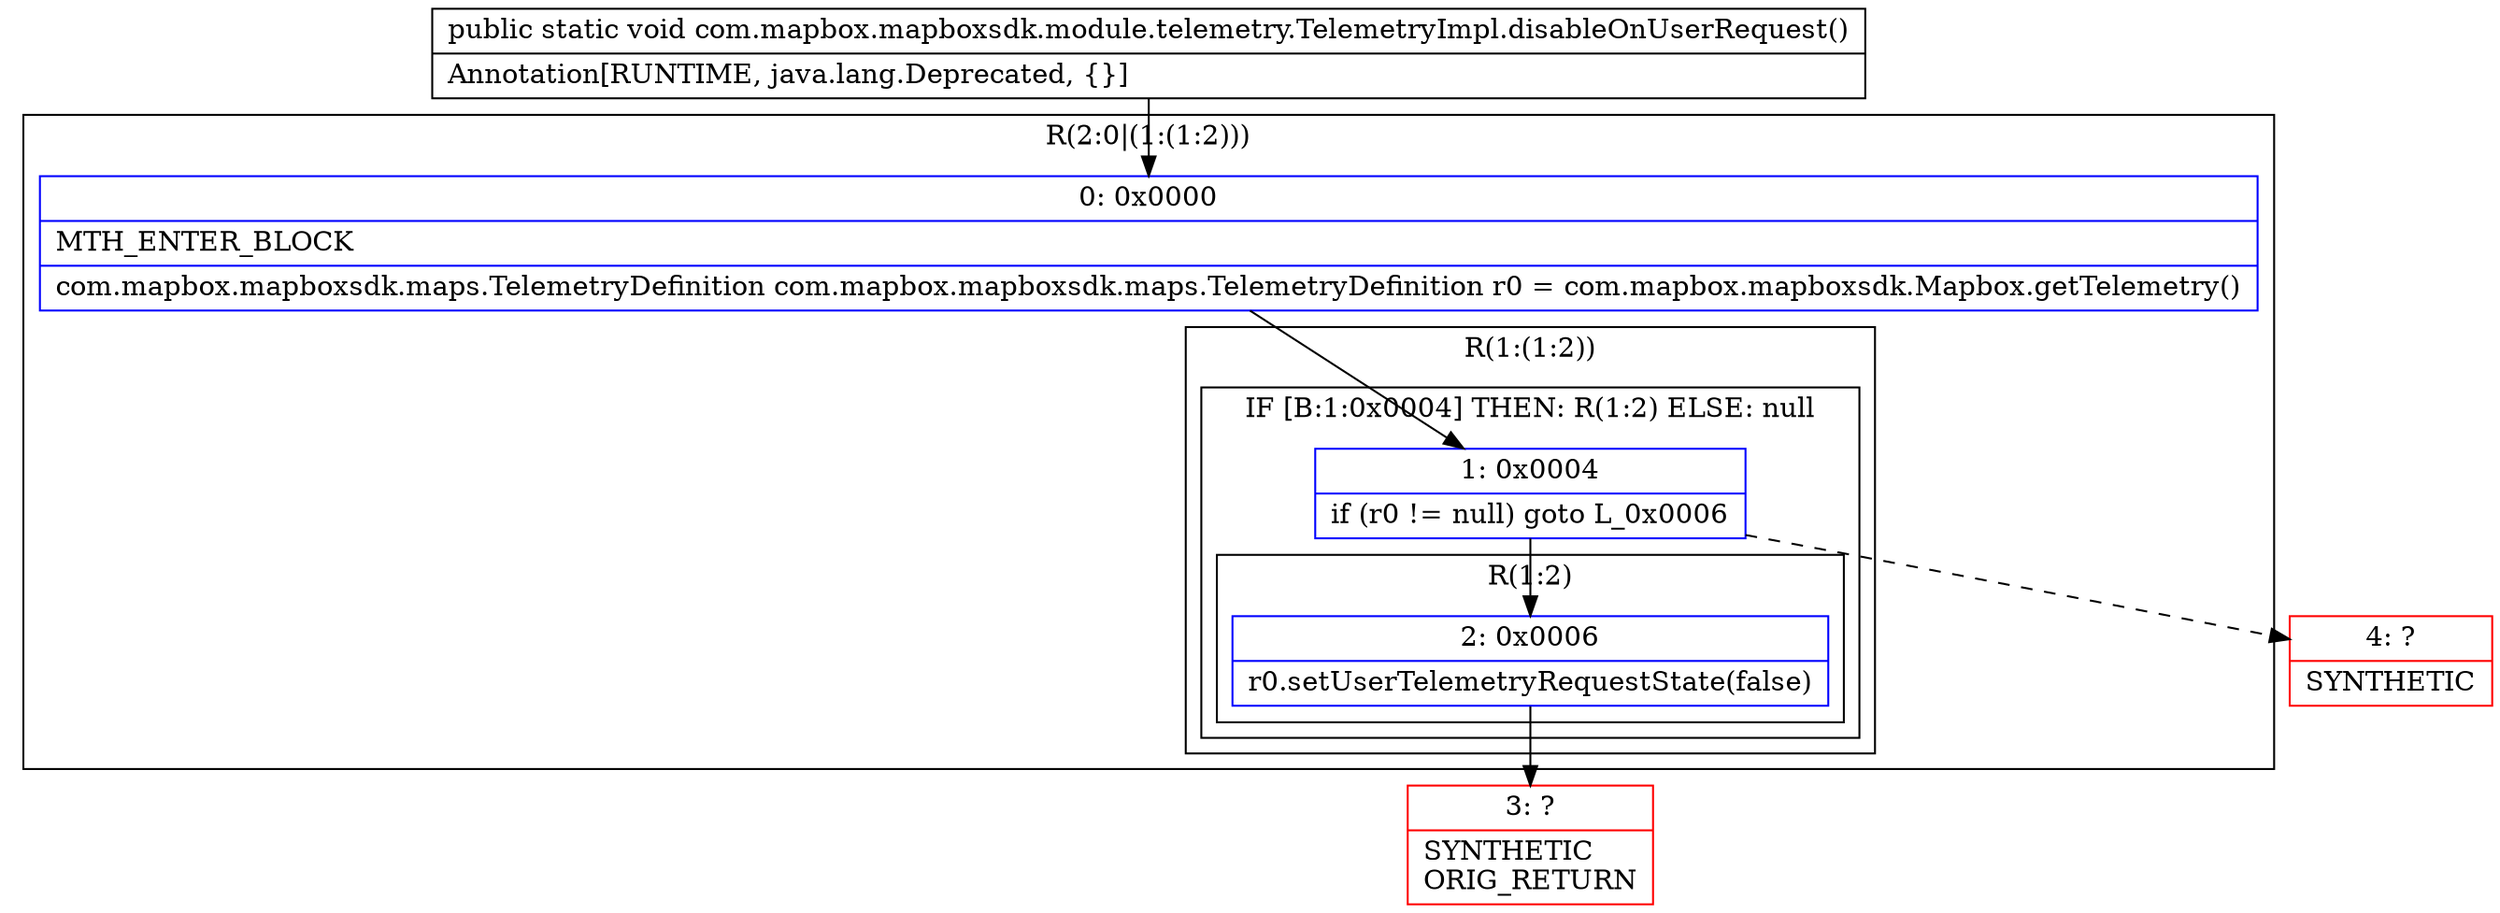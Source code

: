 digraph "CFG forcom.mapbox.mapboxsdk.module.telemetry.TelemetryImpl.disableOnUserRequest()V" {
subgraph cluster_Region_1295640861 {
label = "R(2:0|(1:(1:2)))";
node [shape=record,color=blue];
Node_0 [shape=record,label="{0\:\ 0x0000|MTH_ENTER_BLOCK\l|com.mapbox.mapboxsdk.maps.TelemetryDefinition com.mapbox.mapboxsdk.maps.TelemetryDefinition r0 = com.mapbox.mapboxsdk.Mapbox.getTelemetry()\l}"];
subgraph cluster_Region_468597799 {
label = "R(1:(1:2))";
node [shape=record,color=blue];
subgraph cluster_IfRegion_1641456712 {
label = "IF [B:1:0x0004] THEN: R(1:2) ELSE: null";
node [shape=record,color=blue];
Node_1 [shape=record,label="{1\:\ 0x0004|if (r0 != null) goto L_0x0006\l}"];
subgraph cluster_Region_1748286114 {
label = "R(1:2)";
node [shape=record,color=blue];
Node_2 [shape=record,label="{2\:\ 0x0006|r0.setUserTelemetryRequestState(false)\l}"];
}
}
}
}
Node_3 [shape=record,color=red,label="{3\:\ ?|SYNTHETIC\lORIG_RETURN\l}"];
Node_4 [shape=record,color=red,label="{4\:\ ?|SYNTHETIC\l}"];
MethodNode[shape=record,label="{public static void com.mapbox.mapboxsdk.module.telemetry.TelemetryImpl.disableOnUserRequest()  | Annotation[RUNTIME, java.lang.Deprecated, \{\}]\l}"];
MethodNode -> Node_0;
Node_0 -> Node_1;
Node_1 -> Node_2;
Node_1 -> Node_4[style=dashed];
Node_2 -> Node_3;
}

